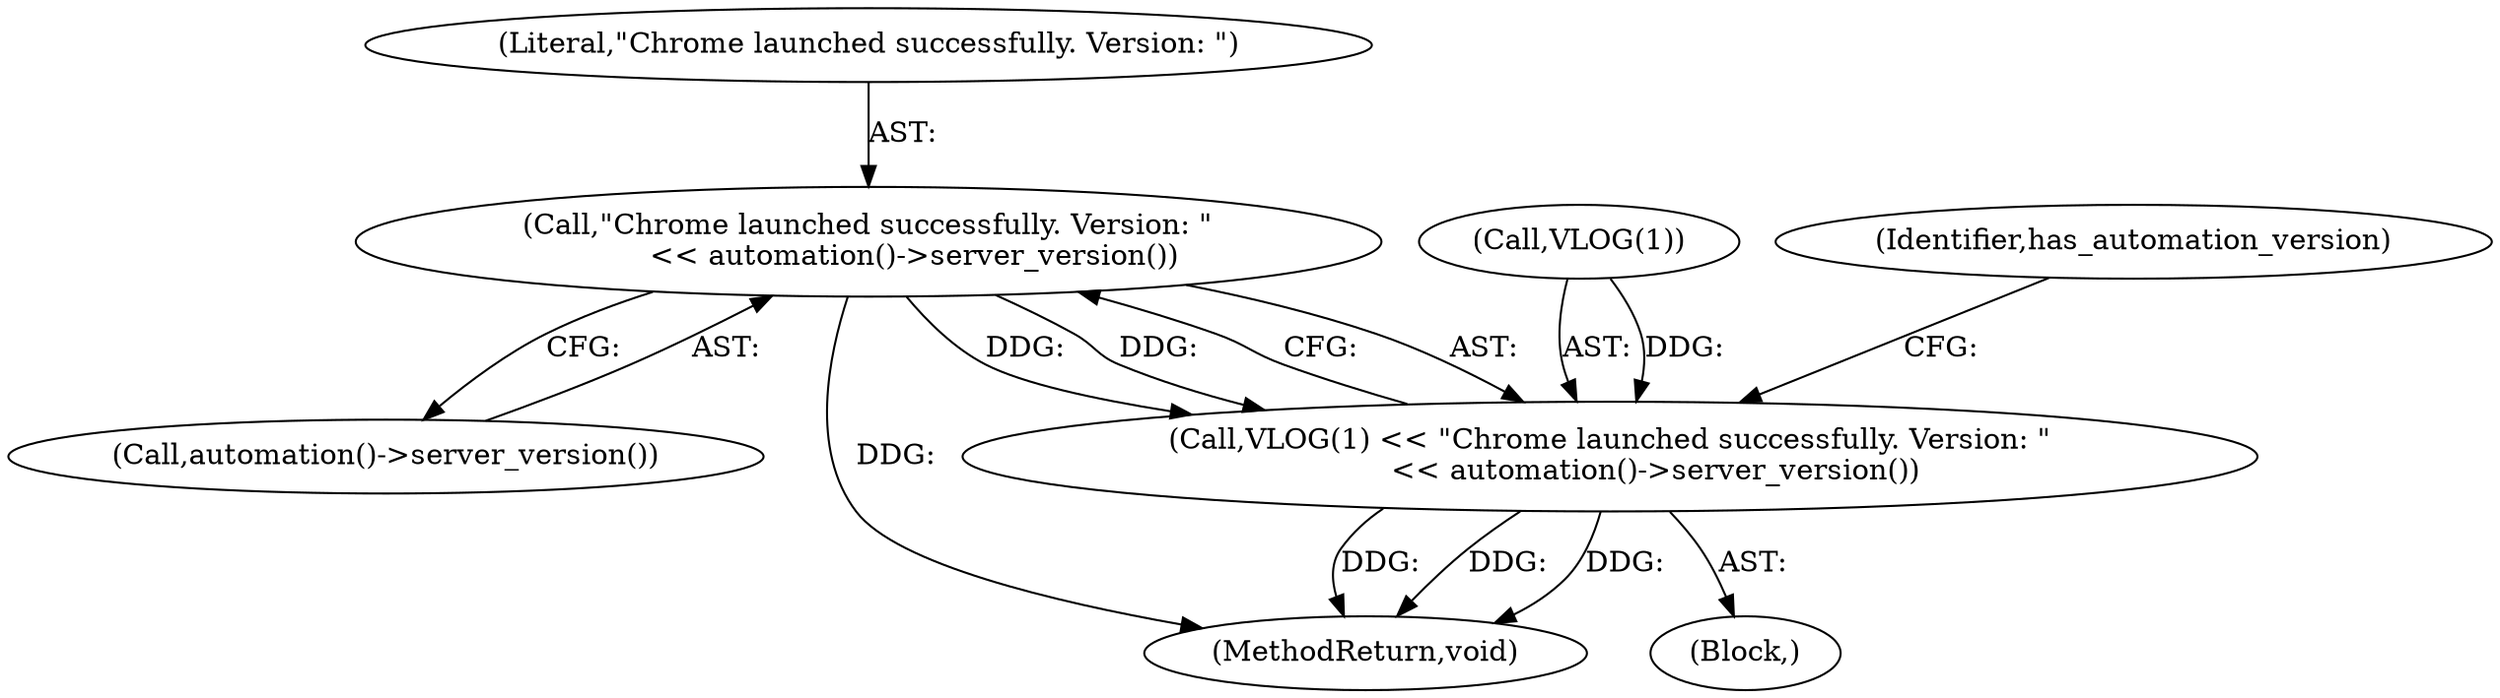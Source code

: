digraph "1_Chrome_4ab22cfc619ee8ff17a8c50e289ec3b30731ceba_0@del" {
"1000169" [label="(Call,\"Chrome launched successfully. Version: \"\n          << automation()->server_version())"];
"1000166" [label="(Call,VLOG(1) << \"Chrome launched successfully. Version: \"\n          << automation()->server_version())"];
"1000169" [label="(Call,\"Chrome launched successfully. Version: \"\n          << automation()->server_version())"];
"1000170" [label="(Literal,\"Chrome launched successfully. Version: \")"];
"1000167" [label="(Call,VLOG(1))"];
"1000171" [label="(Call,automation()->server_version())"];
"1000166" [label="(Call,VLOG(1) << \"Chrome launched successfully. Version: \"\n          << automation()->server_version())"];
"1000229" [label="(MethodReturn,void)"];
"1000108" [label="(Block,)"];
"1000174" [label="(Identifier,has_automation_version)"];
"1000169" -> "1000166"  [label="AST: "];
"1000169" -> "1000171"  [label="CFG: "];
"1000170" -> "1000169"  [label="AST: "];
"1000171" -> "1000169"  [label="AST: "];
"1000166" -> "1000169"  [label="CFG: "];
"1000169" -> "1000229"  [label="DDG: "];
"1000169" -> "1000166"  [label="DDG: "];
"1000169" -> "1000166"  [label="DDG: "];
"1000166" -> "1000108"  [label="AST: "];
"1000167" -> "1000166"  [label="AST: "];
"1000174" -> "1000166"  [label="CFG: "];
"1000166" -> "1000229"  [label="DDG: "];
"1000166" -> "1000229"  [label="DDG: "];
"1000166" -> "1000229"  [label="DDG: "];
"1000167" -> "1000166"  [label="DDG: "];
}
